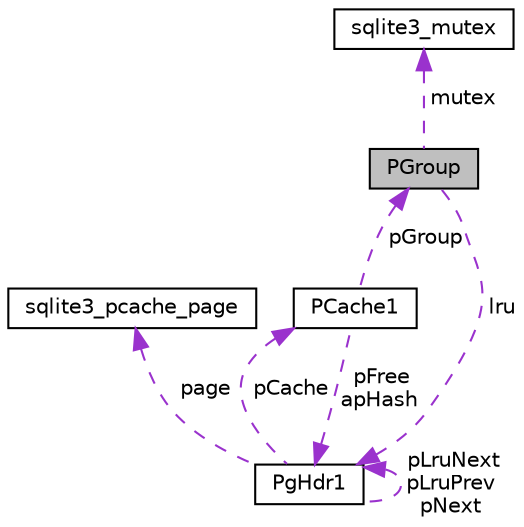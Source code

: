 digraph "PGroup"
{
 // LATEX_PDF_SIZE
  edge [fontname="Helvetica",fontsize="10",labelfontname="Helvetica",labelfontsize="10"];
  node [fontname="Helvetica",fontsize="10",shape=record];
  Node1 [label="PGroup",height=0.2,width=0.4,color="black", fillcolor="grey75", style="filled", fontcolor="black",tooltip=" "];
  Node2 -> Node1 [dir="back",color="darkorchid3",fontsize="10",style="dashed",label=" lru" ,fontname="Helvetica"];
  Node2 [label="PgHdr1",height=0.2,width=0.4,color="black", fillcolor="white", style="filled",URL="$structPgHdr1.html",tooltip=" "];
  Node3 -> Node2 [dir="back",color="darkorchid3",fontsize="10",style="dashed",label=" page" ,fontname="Helvetica"];
  Node3 [label="sqlite3_pcache_page",height=0.2,width=0.4,color="black", fillcolor="white", style="filled",URL="$structsqlite3__pcache__page.html",tooltip=" "];
  Node2 -> Node2 [dir="back",color="darkorchid3",fontsize="10",style="dashed",label=" pLruNext\npLruPrev\npNext" ,fontname="Helvetica"];
  Node4 -> Node2 [dir="back",color="darkorchid3",fontsize="10",style="dashed",label=" pCache" ,fontname="Helvetica"];
  Node4 [label="PCache1",height=0.2,width=0.4,color="black", fillcolor="white", style="filled",URL="$structPCache1.html",tooltip=" "];
  Node1 -> Node4 [dir="back",color="darkorchid3",fontsize="10",style="dashed",label=" pGroup" ,fontname="Helvetica"];
  Node2 -> Node4 [dir="back",color="darkorchid3",fontsize="10",style="dashed",label=" pFree\napHash" ,fontname="Helvetica"];
  Node5 -> Node1 [dir="back",color="darkorchid3",fontsize="10",style="dashed",label=" mutex" ,fontname="Helvetica"];
  Node5 [label="sqlite3_mutex",height=0.2,width=0.4,color="black", fillcolor="white", style="filled",URL="$structsqlite3__mutex.html",tooltip=" "];
}
